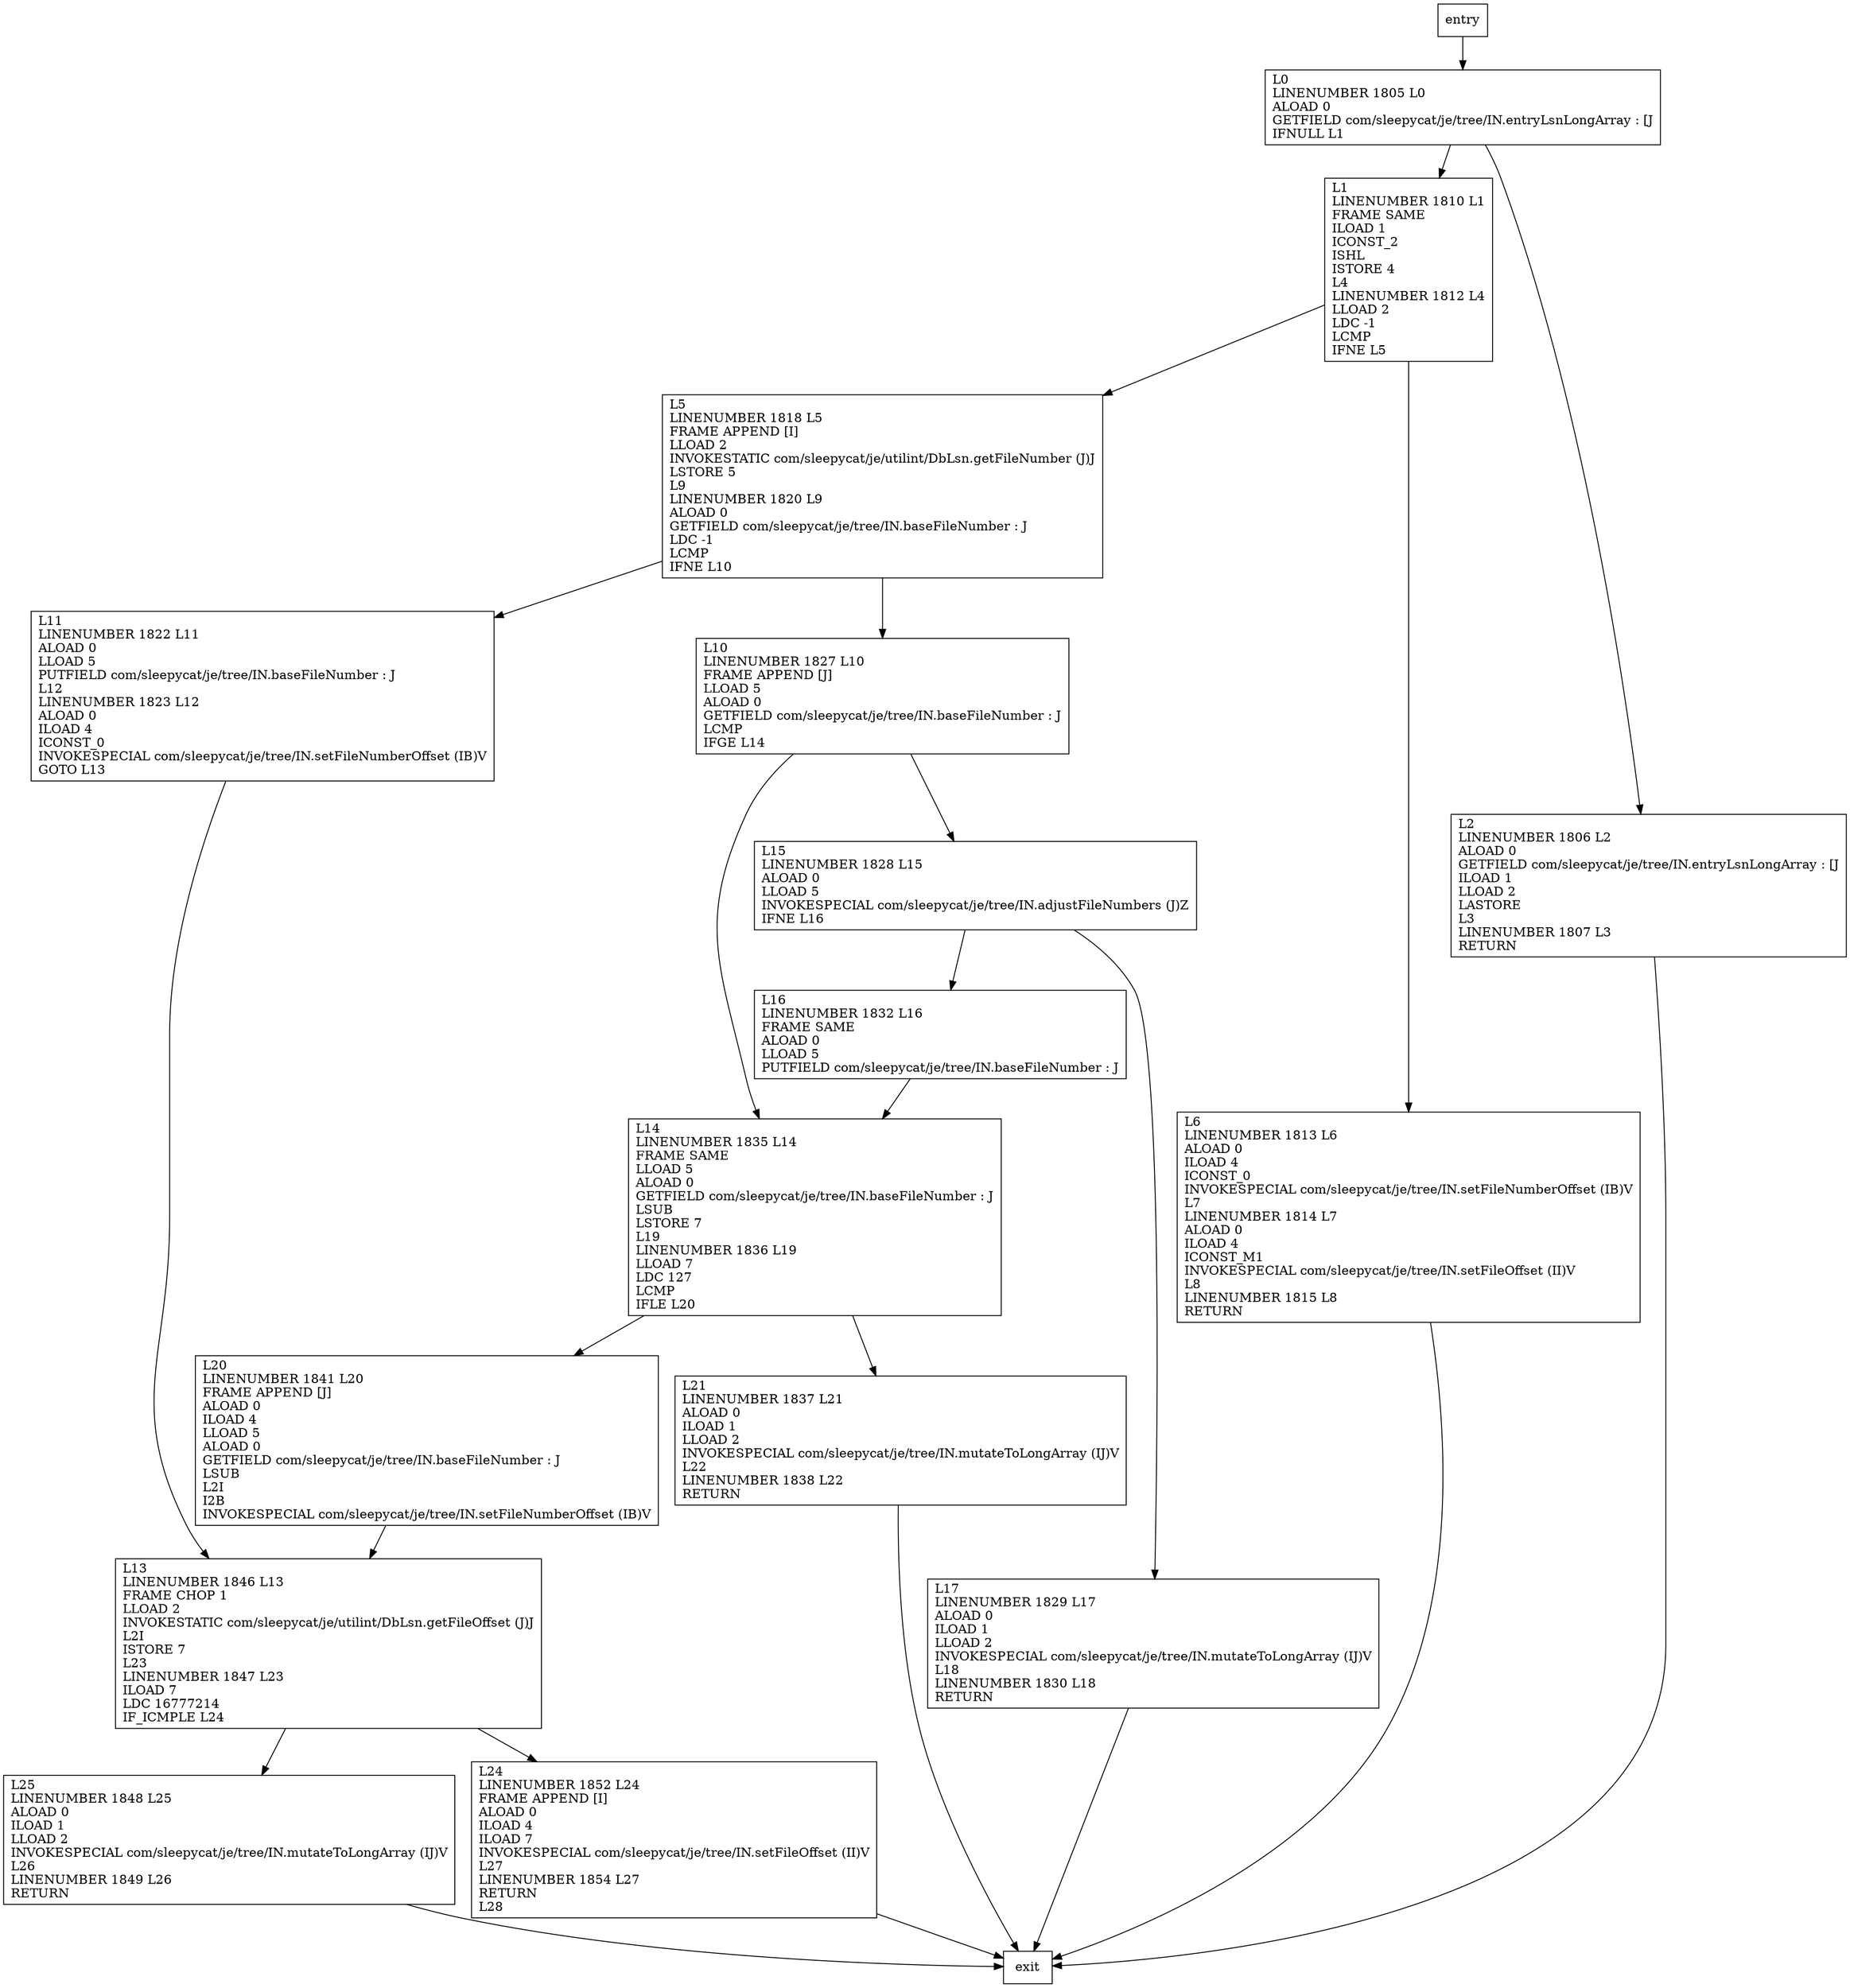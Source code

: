 digraph setLsnInternal {
node [shape=record];
1183934474 [label="L6\lLINENUMBER 1813 L6\lALOAD 0\lILOAD 4\lICONST_0\lINVOKESPECIAL com/sleepycat/je/tree/IN.setFileNumberOffset (IB)V\lL7\lLINENUMBER 1814 L7\lALOAD 0\lILOAD 4\lICONST_M1\lINVOKESPECIAL com/sleepycat/je/tree/IN.setFileOffset (II)V\lL8\lLINENUMBER 1815 L8\lRETURN\l"];
1770258616 [label="L14\lLINENUMBER 1835 L14\lFRAME SAME\lLLOAD 5\lALOAD 0\lGETFIELD com/sleepycat/je/tree/IN.baseFileNumber : J\lLSUB\lLSTORE 7\lL19\lLINENUMBER 1836 L19\lLLOAD 7\lLDC 127\lLCMP\lIFLE L20\l"];
990440349 [label="L10\lLINENUMBER 1827 L10\lFRAME APPEND [J]\lLLOAD 5\lALOAD 0\lGETFIELD com/sleepycat/je/tree/IN.baseFileNumber : J\lLCMP\lIFGE L14\l"];
546159623 [label="L11\lLINENUMBER 1822 L11\lALOAD 0\lLLOAD 5\lPUTFIELD com/sleepycat/je/tree/IN.baseFileNumber : J\lL12\lLINENUMBER 1823 L12\lALOAD 0\lILOAD 4\lICONST_0\lINVOKESPECIAL com/sleepycat/je/tree/IN.setFileNumberOffset (IB)V\lGOTO L13\l"];
363612694 [label="L15\lLINENUMBER 1828 L15\lALOAD 0\lLLOAD 5\lINVOKESPECIAL com/sleepycat/je/tree/IN.adjustFileNumbers (J)Z\lIFNE L16\l"];
1000341405 [label="L16\lLINENUMBER 1832 L16\lFRAME SAME\lALOAD 0\lLLOAD 5\lPUTFIELD com/sleepycat/je/tree/IN.baseFileNumber : J\l"];
946115850 [label="L25\lLINENUMBER 1848 L25\lALOAD 0\lILOAD 1\lLLOAD 2\lINVOKESPECIAL com/sleepycat/je/tree/IN.mutateToLongArray (IJ)V\lL26\lLINENUMBER 1849 L26\lRETURN\l"];
1969356704 [label="L0\lLINENUMBER 1805 L0\lALOAD 0\lGETFIELD com/sleepycat/je/tree/IN.entryLsnLongArray : [J\lIFNULL L1\l"];
1926740374 [label="L21\lLINENUMBER 1837 L21\lALOAD 0\lILOAD 1\lLLOAD 2\lINVOKESPECIAL com/sleepycat/je/tree/IN.mutateToLongArray (IJ)V\lL22\lLINENUMBER 1838 L22\lRETURN\l"];
874065850 [label="L1\lLINENUMBER 1810 L1\lFRAME SAME\lILOAD 1\lICONST_2\lISHL\lISTORE 4\lL4\lLINENUMBER 1812 L4\lLLOAD 2\lLDC -1\lLCMP\lIFNE L5\l"];
1143727797 [label="L2\lLINENUMBER 1806 L2\lALOAD 0\lGETFIELD com/sleepycat/je/tree/IN.entryLsnLongArray : [J\lILOAD 1\lLLOAD 2\lLASTORE\lL3\lLINENUMBER 1807 L3\lRETURN\l"];
1014439131 [label="L5\lLINENUMBER 1818 L5\lFRAME APPEND [I]\lLLOAD 2\lINVOKESTATIC com/sleepycat/je/utilint/DbLsn.getFileNumber (J)J\lLSTORE 5\lL9\lLINENUMBER 1820 L9\lALOAD 0\lGETFIELD com/sleepycat/je/tree/IN.baseFileNumber : J\lLDC -1\lLCMP\lIFNE L10\l"];
2093213324 [label="L24\lLINENUMBER 1852 L24\lFRAME APPEND [I]\lALOAD 0\lILOAD 4\lILOAD 7\lINVOKESPECIAL com/sleepycat/je/tree/IN.setFileOffset (II)V\lL27\lLINENUMBER 1854 L27\lRETURN\lL28\l"];
1477226784 [label="L17\lLINENUMBER 1829 L17\lALOAD 0\lILOAD 1\lLLOAD 2\lINVOKESPECIAL com/sleepycat/je/tree/IN.mutateToLongArray (IJ)V\lL18\lLINENUMBER 1830 L18\lRETURN\l"];
605617417 [label="L13\lLINENUMBER 1846 L13\lFRAME CHOP 1\lLLOAD 2\lINVOKESTATIC com/sleepycat/je/utilint/DbLsn.getFileOffset (J)J\lL2I\lISTORE 7\lL23\lLINENUMBER 1847 L23\lILOAD 7\lLDC 16777214\lIF_ICMPLE L24\l"];
98345248 [label="L20\lLINENUMBER 1841 L20\lFRAME APPEND [J]\lALOAD 0\lILOAD 4\lLLOAD 5\lALOAD 0\lGETFIELD com/sleepycat/je/tree/IN.baseFileNumber : J\lLSUB\lL2I\lI2B\lINVOKESPECIAL com/sleepycat/je/tree/IN.setFileNumberOffset (IB)V\l"];
entry;
exit;
1183934474 -> exit
1770258616 -> 1926740374
1770258616 -> 98345248
990440349 -> 1770258616
990440349 -> 363612694
546159623 -> 605617417
363612694 -> 1477226784
363612694 -> 1000341405
1000341405 -> 1770258616
946115850 -> exit
1969356704 -> 874065850
1969356704 -> 1143727797
1926740374 -> exit
874065850 -> 1183934474
874065850 -> 1014439131
1143727797 -> exit
entry -> 1969356704
1014439131 -> 990440349
1014439131 -> 546159623
2093213324 -> exit
1477226784 -> exit
605617417 -> 2093213324
605617417 -> 946115850
98345248 -> 605617417
}
